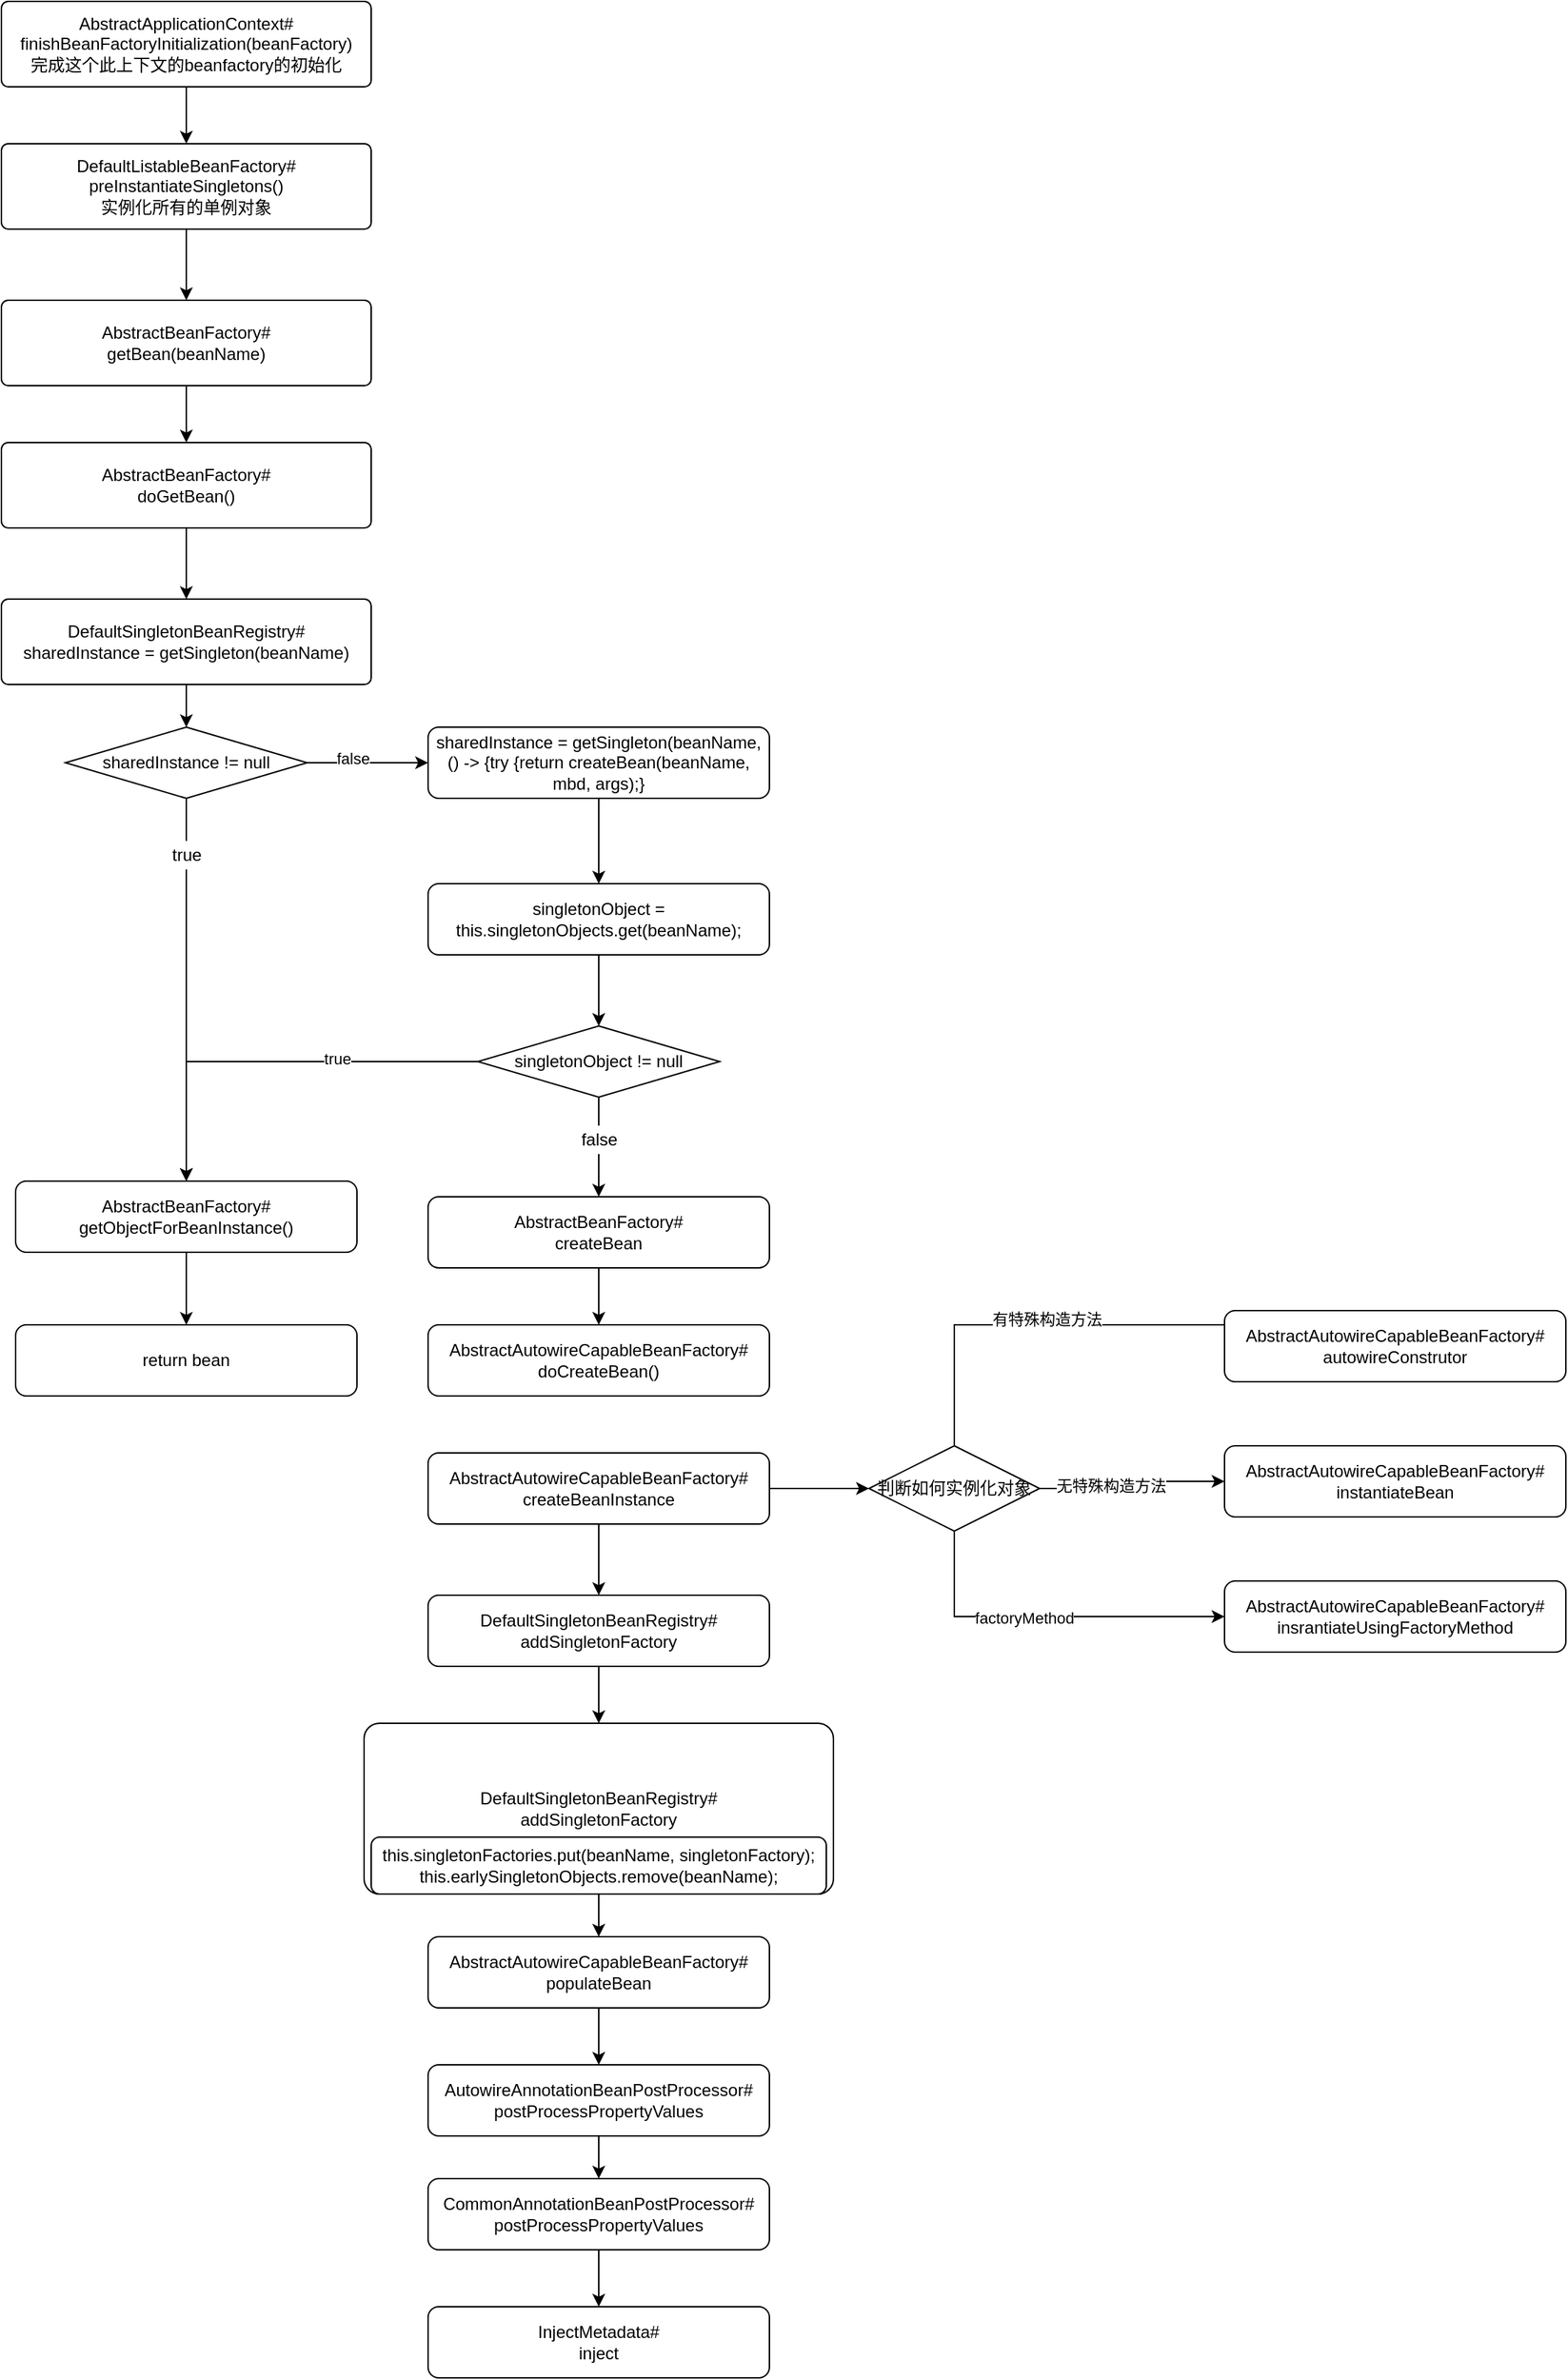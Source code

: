 <mxfile version="14.6.6" type="github">
  <diagram id="9sLFB3cR0Ghk0oRnNtTH" name="第 1 页">
    <mxGraphModel dx="1502" dy="675" grid="1" gridSize="10" guides="1" tooltips="1" connect="1" arrows="1" fold="1" page="1" pageScale="1" pageWidth="827" pageHeight="1169" math="0" shadow="0">
      <root>
        <mxCell id="0" />
        <mxCell id="1" parent="0" />
        <mxCell id="nCP3DKqkomvRBlRdrv7H-66" style="edgeStyle=orthogonalEdgeStyle;rounded=0;orthogonalLoop=1;jettySize=auto;html=1;" edge="1" parent="1" source="nCP3DKqkomvRBlRdrv7H-1" target="nCP3DKqkomvRBlRdrv7H-4">
          <mxGeometry relative="1" as="geometry" />
        </mxCell>
        <mxCell id="nCP3DKqkomvRBlRdrv7H-1" value="AbstractApplicationContext#&lt;br&gt;finishBeanFactoryInitialization(beanFactory)&lt;br&gt;完成这个此上下文的beanfactory的初始化" style="rounded=1;whiteSpace=wrap;html=1;arcSize=8;" vertex="1" parent="1">
          <mxGeometry x="170" y="230" width="260" height="60" as="geometry" />
        </mxCell>
        <mxCell id="nCP3DKqkomvRBlRdrv7H-23" style="edgeStyle=orthogonalEdgeStyle;rounded=0;orthogonalLoop=1;jettySize=auto;html=1;entryX=0.5;entryY=0;entryDx=0;entryDy=0;" edge="1" parent="1" source="nCP3DKqkomvRBlRdrv7H-2" target="nCP3DKqkomvRBlRdrv7H-10">
          <mxGeometry relative="1" as="geometry" />
        </mxCell>
        <mxCell id="nCP3DKqkomvRBlRdrv7H-2" value="sharedInstance = getSingleton(beanName, () -&amp;gt; {try {return createBean(beanName, mbd, args);}" style="rounded=1;whiteSpace=wrap;html=1;" vertex="1" parent="1">
          <mxGeometry x="470" y="740" width="240" height="50" as="geometry" />
        </mxCell>
        <mxCell id="nCP3DKqkomvRBlRdrv7H-65" style="edgeStyle=orthogonalEdgeStyle;rounded=0;orthogonalLoop=1;jettySize=auto;html=1;" edge="1" parent="1" source="nCP3DKqkomvRBlRdrv7H-4" target="nCP3DKqkomvRBlRdrv7H-5">
          <mxGeometry relative="1" as="geometry" />
        </mxCell>
        <mxCell id="nCP3DKqkomvRBlRdrv7H-4" value="DefaultListableBeanFactory#&lt;br&gt;preInstantiateSingletons()&lt;br&gt;实例化所有的单例对象" style="rounded=1;whiteSpace=wrap;html=1;arcSize=8;" vertex="1" parent="1">
          <mxGeometry x="170" y="330" width="260" height="60" as="geometry" />
        </mxCell>
        <mxCell id="nCP3DKqkomvRBlRdrv7H-64" style="edgeStyle=orthogonalEdgeStyle;rounded=0;orthogonalLoop=1;jettySize=auto;html=1;entryX=0.5;entryY=0;entryDx=0;entryDy=0;" edge="1" parent="1" source="nCP3DKqkomvRBlRdrv7H-5" target="nCP3DKqkomvRBlRdrv7H-6">
          <mxGeometry relative="1" as="geometry" />
        </mxCell>
        <mxCell id="nCP3DKqkomvRBlRdrv7H-5" value="AbstractBeanFactory#&lt;br&gt;getBean(beanName)&lt;br&gt;" style="rounded=1;whiteSpace=wrap;html=1;arcSize=8;" vertex="1" parent="1">
          <mxGeometry x="170" y="440" width="260" height="60" as="geometry" />
        </mxCell>
        <mxCell id="nCP3DKqkomvRBlRdrv7H-63" style="edgeStyle=orthogonalEdgeStyle;rounded=0;orthogonalLoop=1;jettySize=auto;html=1;" edge="1" parent="1" source="nCP3DKqkomvRBlRdrv7H-6" target="nCP3DKqkomvRBlRdrv7H-7">
          <mxGeometry relative="1" as="geometry" />
        </mxCell>
        <mxCell id="nCP3DKqkomvRBlRdrv7H-6" value="AbstractBeanFactory#&lt;br&gt;doGetBean()" style="rounded=1;whiteSpace=wrap;html=1;arcSize=8;" vertex="1" parent="1">
          <mxGeometry x="170" y="540" width="260" height="60" as="geometry" />
        </mxCell>
        <mxCell id="nCP3DKqkomvRBlRdrv7H-62" style="edgeStyle=orthogonalEdgeStyle;rounded=0;orthogonalLoop=1;jettySize=auto;html=1;entryX=0.5;entryY=0;entryDx=0;entryDy=0;" edge="1" parent="1" source="nCP3DKqkomvRBlRdrv7H-7" target="nCP3DKqkomvRBlRdrv7H-8">
          <mxGeometry relative="1" as="geometry" />
        </mxCell>
        <mxCell id="nCP3DKqkomvRBlRdrv7H-7" value="DefaultSingletonBeanRegistry#&lt;br&gt;sharedInstance = getSingleton(beanName)" style="rounded=1;whiteSpace=wrap;html=1;arcSize=8;" vertex="1" parent="1">
          <mxGeometry x="170" y="650" width="260" height="60" as="geometry" />
        </mxCell>
        <mxCell id="nCP3DKqkomvRBlRdrv7H-17" style="edgeStyle=orthogonalEdgeStyle;rounded=0;orthogonalLoop=1;jettySize=auto;html=1;entryX=0.5;entryY=0;entryDx=0;entryDy=0;startArrow=none;" edge="1" parent="1" source="nCP3DKqkomvRBlRdrv7H-18" target="nCP3DKqkomvRBlRdrv7H-15">
          <mxGeometry relative="1" as="geometry">
            <Array as="points">
              <mxPoint x="300" y="830" />
              <mxPoint x="300" y="830" />
            </Array>
          </mxGeometry>
        </mxCell>
        <mxCell id="nCP3DKqkomvRBlRdrv7H-21" style="edgeStyle=orthogonalEdgeStyle;rounded=0;orthogonalLoop=1;jettySize=auto;html=1;" edge="1" parent="1" source="nCP3DKqkomvRBlRdrv7H-8" target="nCP3DKqkomvRBlRdrv7H-2">
          <mxGeometry relative="1" as="geometry" />
        </mxCell>
        <mxCell id="nCP3DKqkomvRBlRdrv7H-22" value="false" style="edgeLabel;html=1;align=center;verticalAlign=middle;resizable=0;points=[];" vertex="1" connectable="0" parent="nCP3DKqkomvRBlRdrv7H-21">
          <mxGeometry x="-0.248" y="3" relative="1" as="geometry">
            <mxPoint as="offset" />
          </mxGeometry>
        </mxCell>
        <mxCell id="nCP3DKqkomvRBlRdrv7H-8" value="&lt;span&gt;sharedInstance != null&lt;/span&gt;" style="rhombus;whiteSpace=wrap;html=1;" vertex="1" parent="1">
          <mxGeometry x="215" y="740" width="170" height="50" as="geometry" />
        </mxCell>
        <mxCell id="nCP3DKqkomvRBlRdrv7H-24" style="edgeStyle=orthogonalEdgeStyle;rounded=0;orthogonalLoop=1;jettySize=auto;html=1;" edge="1" parent="1" source="nCP3DKqkomvRBlRdrv7H-10" target="nCP3DKqkomvRBlRdrv7H-11">
          <mxGeometry relative="1" as="geometry" />
        </mxCell>
        <mxCell id="nCP3DKqkomvRBlRdrv7H-10" value="singletonObject = this.singletonObjects.get(beanName);" style="rounded=1;whiteSpace=wrap;html=1;" vertex="1" parent="1">
          <mxGeometry x="470" y="850" width="240" height="50" as="geometry" />
        </mxCell>
        <mxCell id="nCP3DKqkomvRBlRdrv7H-25" style="edgeStyle=orthogonalEdgeStyle;rounded=0;orthogonalLoop=1;jettySize=auto;html=1;entryX=0.5;entryY=0;entryDx=0;entryDy=0;startArrow=none;" edge="1" parent="1" source="nCP3DKqkomvRBlRdrv7H-26" target="nCP3DKqkomvRBlRdrv7H-12">
          <mxGeometry relative="1" as="geometry">
            <Array as="points">
              <mxPoint x="590" y="1030" />
              <mxPoint x="590" y="1030" />
            </Array>
          </mxGeometry>
        </mxCell>
        <mxCell id="nCP3DKqkomvRBlRdrv7H-28" style="edgeStyle=orthogonalEdgeStyle;rounded=0;orthogonalLoop=1;jettySize=auto;html=1;entryX=0.5;entryY=0;entryDx=0;entryDy=0;" edge="1" parent="1" source="nCP3DKqkomvRBlRdrv7H-11" target="nCP3DKqkomvRBlRdrv7H-15">
          <mxGeometry relative="1" as="geometry" />
        </mxCell>
        <mxCell id="nCP3DKqkomvRBlRdrv7H-29" value="true" style="edgeLabel;html=1;align=center;verticalAlign=middle;resizable=0;points=[];" vertex="1" connectable="0" parent="nCP3DKqkomvRBlRdrv7H-28">
          <mxGeometry x="-0.313" y="-2" relative="1" as="geometry">
            <mxPoint as="offset" />
          </mxGeometry>
        </mxCell>
        <mxCell id="nCP3DKqkomvRBlRdrv7H-11" value="singletonObject !&lt;span&gt;= null&lt;/span&gt;" style="rhombus;whiteSpace=wrap;html=1;" vertex="1" parent="1">
          <mxGeometry x="505" y="950" width="170" height="50" as="geometry" />
        </mxCell>
        <mxCell id="nCP3DKqkomvRBlRdrv7H-61" style="edgeStyle=orthogonalEdgeStyle;rounded=0;orthogonalLoop=1;jettySize=auto;html=1;entryX=0.5;entryY=0;entryDx=0;entryDy=0;" edge="1" parent="1" source="nCP3DKqkomvRBlRdrv7H-12" target="nCP3DKqkomvRBlRdrv7H-14">
          <mxGeometry relative="1" as="geometry" />
        </mxCell>
        <mxCell id="nCP3DKqkomvRBlRdrv7H-12" value="AbstractBeanFactory#&lt;br&gt;createBean" style="rounded=1;whiteSpace=wrap;html=1;" vertex="1" parent="1">
          <mxGeometry x="470" y="1070" width="240" height="50" as="geometry" />
        </mxCell>
        <mxCell id="nCP3DKqkomvRBlRdrv7H-14" value="AbstractAutowireCapableBeanFactory#&lt;br&gt;doCreateBean()" style="rounded=1;whiteSpace=wrap;html=1;" vertex="1" parent="1">
          <mxGeometry x="470" y="1160" width="240" height="50" as="geometry" />
        </mxCell>
        <mxCell id="nCP3DKqkomvRBlRdrv7H-20" style="edgeStyle=orthogonalEdgeStyle;rounded=0;orthogonalLoop=1;jettySize=auto;html=1;entryX=0.5;entryY=0;entryDx=0;entryDy=0;" edge="1" parent="1" source="nCP3DKqkomvRBlRdrv7H-15" target="nCP3DKqkomvRBlRdrv7H-16">
          <mxGeometry relative="1" as="geometry" />
        </mxCell>
        <mxCell id="nCP3DKqkomvRBlRdrv7H-15" value="AbstractBeanFactory#&lt;br&gt;getObjectForBeanInstance()" style="rounded=1;whiteSpace=wrap;html=1;" vertex="1" parent="1">
          <mxGeometry x="180" y="1059" width="240" height="50" as="geometry" />
        </mxCell>
        <mxCell id="nCP3DKqkomvRBlRdrv7H-16" value="return bean" style="rounded=1;whiteSpace=wrap;html=1;" vertex="1" parent="1">
          <mxGeometry x="180" y="1160" width="240" height="50" as="geometry" />
        </mxCell>
        <mxCell id="nCP3DKqkomvRBlRdrv7H-18" value="true" style="text;html=1;align=center;verticalAlign=middle;resizable=0;points=[];autosize=1;strokeColor=none;" vertex="1" parent="1">
          <mxGeometry x="280" y="820" width="40" height="20" as="geometry" />
        </mxCell>
        <mxCell id="nCP3DKqkomvRBlRdrv7H-19" value="" style="edgeStyle=orthogonalEdgeStyle;rounded=0;orthogonalLoop=1;jettySize=auto;html=1;entryX=0.5;entryY=0;entryDx=0;entryDy=0;endArrow=none;" edge="1" parent="1" source="nCP3DKqkomvRBlRdrv7H-8" target="nCP3DKqkomvRBlRdrv7H-18">
          <mxGeometry relative="1" as="geometry">
            <mxPoint x="300" y="790" as="sourcePoint" />
            <mxPoint x="300" y="870" as="targetPoint" />
            <Array as="points" />
          </mxGeometry>
        </mxCell>
        <mxCell id="nCP3DKqkomvRBlRdrv7H-26" value="false" style="text;html=1;align=center;verticalAlign=middle;resizable=0;points=[];autosize=1;strokeColor=none;" vertex="1" parent="1">
          <mxGeometry x="570" y="1020" width="40" height="20" as="geometry" />
        </mxCell>
        <mxCell id="nCP3DKqkomvRBlRdrv7H-27" value="" style="edgeStyle=orthogonalEdgeStyle;rounded=0;orthogonalLoop=1;jettySize=auto;html=1;entryX=0.5;entryY=0;entryDx=0;entryDy=0;endArrow=none;" edge="1" parent="1" source="nCP3DKqkomvRBlRdrv7H-11" target="nCP3DKqkomvRBlRdrv7H-26">
          <mxGeometry relative="1" as="geometry">
            <mxPoint x="590" y="1000" as="sourcePoint" />
            <mxPoint x="590" y="1060" as="targetPoint" />
            <Array as="points" />
          </mxGeometry>
        </mxCell>
        <mxCell id="nCP3DKqkomvRBlRdrv7H-52" style="edgeStyle=orthogonalEdgeStyle;rounded=0;orthogonalLoop=1;jettySize=auto;html=1;entryX=0;entryY=0.5;entryDx=0;entryDy=0;" edge="1" parent="1" source="nCP3DKqkomvRBlRdrv7H-30" target="nCP3DKqkomvRBlRdrv7H-38">
          <mxGeometry relative="1" as="geometry" />
        </mxCell>
        <mxCell id="nCP3DKqkomvRBlRdrv7H-55" style="edgeStyle=orthogonalEdgeStyle;rounded=0;orthogonalLoop=1;jettySize=auto;html=1;entryX=0.5;entryY=0;entryDx=0;entryDy=0;" edge="1" parent="1" source="nCP3DKqkomvRBlRdrv7H-30" target="nCP3DKqkomvRBlRdrv7H-31">
          <mxGeometry relative="1" as="geometry" />
        </mxCell>
        <mxCell id="nCP3DKqkomvRBlRdrv7H-30" value="AbstractAutowireCapableBeanFactory#&lt;br&gt;createBeanInstance" style="rounded=1;whiteSpace=wrap;html=1;" vertex="1" parent="1">
          <mxGeometry x="470" y="1250" width="240" height="50" as="geometry" />
        </mxCell>
        <mxCell id="nCP3DKqkomvRBlRdrv7H-56" style="edgeStyle=orthogonalEdgeStyle;rounded=0;orthogonalLoop=1;jettySize=auto;html=1;entryX=0.5;entryY=0;entryDx=0;entryDy=0;" edge="1" parent="1" source="nCP3DKqkomvRBlRdrv7H-31" target="nCP3DKqkomvRBlRdrv7H-32">
          <mxGeometry relative="1" as="geometry" />
        </mxCell>
        <mxCell id="nCP3DKqkomvRBlRdrv7H-31" value="DefaultSingletonBeanRegistry#&lt;br&gt;addSingletonFactory" style="rounded=1;whiteSpace=wrap;html=1;" vertex="1" parent="1">
          <mxGeometry x="470" y="1350" width="240" height="50" as="geometry" />
        </mxCell>
        <mxCell id="nCP3DKqkomvRBlRdrv7H-32" value="&lt;div&gt;&lt;div&gt;&lt;span&gt;DefaultSingletonBeanRegistry#&lt;/span&gt;&lt;/div&gt;&lt;span&gt;&lt;div&gt;&lt;span&gt;addSingletonFactory&lt;/span&gt;&lt;/div&gt;&lt;/span&gt;&lt;/div&gt;" style="rounded=1;whiteSpace=wrap;html=1;align=center;arcSize=9;" vertex="1" parent="1">
          <mxGeometry x="425" y="1440" width="330" height="120" as="geometry" />
        </mxCell>
        <mxCell id="nCP3DKqkomvRBlRdrv7H-57" style="edgeStyle=orthogonalEdgeStyle;rounded=0;orthogonalLoop=1;jettySize=auto;html=1;entryX=0.5;entryY=0;entryDx=0;entryDy=0;" edge="1" parent="1" source="nCP3DKqkomvRBlRdrv7H-33" target="nCP3DKqkomvRBlRdrv7H-34">
          <mxGeometry relative="1" as="geometry" />
        </mxCell>
        <mxCell id="nCP3DKqkomvRBlRdrv7H-33" value="&lt;div&gt;this.singletonFactories.put(beanName, singletonFactory);&lt;/div&gt;&lt;div&gt;this.earlySingletonObjects.remove(beanName);&lt;/div&gt;" style="rounded=1;whiteSpace=wrap;html=1;" vertex="1" parent="1">
          <mxGeometry x="430" y="1520" width="320" height="40" as="geometry" />
        </mxCell>
        <mxCell id="nCP3DKqkomvRBlRdrv7H-58" style="edgeStyle=orthogonalEdgeStyle;rounded=0;orthogonalLoop=1;jettySize=auto;html=1;entryX=0.5;entryY=0;entryDx=0;entryDy=0;" edge="1" parent="1" source="nCP3DKqkomvRBlRdrv7H-34" target="nCP3DKqkomvRBlRdrv7H-35">
          <mxGeometry relative="1" as="geometry" />
        </mxCell>
        <mxCell id="nCP3DKqkomvRBlRdrv7H-34" value="AbstractAutowireCapableBeanFactory#&lt;br&gt;populateBean" style="rounded=1;whiteSpace=wrap;html=1;" vertex="1" parent="1">
          <mxGeometry x="470" y="1590" width="240" height="50" as="geometry" />
        </mxCell>
        <mxCell id="nCP3DKqkomvRBlRdrv7H-59" style="edgeStyle=orthogonalEdgeStyle;rounded=0;orthogonalLoop=1;jettySize=auto;html=1;" edge="1" parent="1" source="nCP3DKqkomvRBlRdrv7H-35" target="nCP3DKqkomvRBlRdrv7H-36">
          <mxGeometry relative="1" as="geometry" />
        </mxCell>
        <mxCell id="nCP3DKqkomvRBlRdrv7H-35" value="AutowireAnnotationBeanPostProcessor#&lt;br&gt;postProcessPropertyValues" style="rounded=1;whiteSpace=wrap;html=1;" vertex="1" parent="1">
          <mxGeometry x="470" y="1680" width="240" height="50" as="geometry" />
        </mxCell>
        <mxCell id="nCP3DKqkomvRBlRdrv7H-60" style="edgeStyle=orthogonalEdgeStyle;rounded=0;orthogonalLoop=1;jettySize=auto;html=1;entryX=0.5;entryY=0;entryDx=0;entryDy=0;" edge="1" parent="1" source="nCP3DKqkomvRBlRdrv7H-36" target="nCP3DKqkomvRBlRdrv7H-37">
          <mxGeometry relative="1" as="geometry" />
        </mxCell>
        <mxCell id="nCP3DKqkomvRBlRdrv7H-36" value="CommonAnnotationBeanPostProcessor#&lt;br&gt;postProcessPropertyValues" style="rounded=1;whiteSpace=wrap;html=1;" vertex="1" parent="1">
          <mxGeometry x="470" y="1760" width="240" height="50" as="geometry" />
        </mxCell>
        <mxCell id="nCP3DKqkomvRBlRdrv7H-37" value="InjectMetadata#&lt;br&gt;inject" style="rounded=1;whiteSpace=wrap;html=1;" vertex="1" parent="1">
          <mxGeometry x="470" y="1850" width="240" height="50" as="geometry" />
        </mxCell>
        <mxCell id="nCP3DKqkomvRBlRdrv7H-43" style="edgeStyle=orthogonalEdgeStyle;rounded=0;orthogonalLoop=1;jettySize=auto;html=1;entryX=0;entryY=0.5;entryDx=0;entryDy=0;exitX=0.5;exitY=1;exitDx=0;exitDy=0;" edge="1" parent="1" source="nCP3DKqkomvRBlRdrv7H-38" target="nCP3DKqkomvRBlRdrv7H-40">
          <mxGeometry relative="1" as="geometry" />
        </mxCell>
        <mxCell id="nCP3DKqkomvRBlRdrv7H-67" value="factoryMethod" style="edgeLabel;html=1;align=center;verticalAlign=middle;resizable=0;points=[];" vertex="1" connectable="0" parent="nCP3DKqkomvRBlRdrv7H-43">
          <mxGeometry x="-0.133" y="-1" relative="1" as="geometry">
            <mxPoint as="offset" />
          </mxGeometry>
        </mxCell>
        <mxCell id="nCP3DKqkomvRBlRdrv7H-46" style="edgeStyle=orthogonalEdgeStyle;rounded=0;orthogonalLoop=1;jettySize=auto;html=1;entryX=0.5;entryY=1;entryDx=0;entryDy=0;" edge="1" parent="1" source="nCP3DKqkomvRBlRdrv7H-38" target="nCP3DKqkomvRBlRdrv7H-39">
          <mxGeometry relative="1" as="geometry">
            <Array as="points">
              <mxPoint x="1015" y="1160" />
              <mxPoint x="755" y="1160" />
            </Array>
          </mxGeometry>
        </mxCell>
        <mxCell id="nCP3DKqkomvRBlRdrv7H-47" value="有特殊构造方法" style="edgeLabel;html=1;align=center;verticalAlign=middle;resizable=0;points=[];" vertex="1" connectable="0" parent="nCP3DKqkomvRBlRdrv7H-46">
          <mxGeometry x="0.177" y="4" relative="1" as="geometry">
            <mxPoint x="-106" as="offset" />
          </mxGeometry>
        </mxCell>
        <mxCell id="nCP3DKqkomvRBlRdrv7H-48" style="edgeStyle=orthogonalEdgeStyle;rounded=0;orthogonalLoop=1;jettySize=auto;html=1;entryX=0;entryY=0.5;entryDx=0;entryDy=0;" edge="1" parent="1" source="nCP3DKqkomvRBlRdrv7H-38" target="nCP3DKqkomvRBlRdrv7H-41">
          <mxGeometry relative="1" as="geometry" />
        </mxCell>
        <mxCell id="nCP3DKqkomvRBlRdrv7H-49" value="无特殊构造方法" style="edgeLabel;html=1;align=center;verticalAlign=middle;resizable=0;points=[];" vertex="1" connectable="0" parent="nCP3DKqkomvRBlRdrv7H-48">
          <mxGeometry x="-0.261" y="2" relative="1" as="geometry">
            <mxPoint as="offset" />
          </mxGeometry>
        </mxCell>
        <mxCell id="nCP3DKqkomvRBlRdrv7H-38" value="判断如何实例化对象" style="rhombus;whiteSpace=wrap;html=1;" vertex="1" parent="1">
          <mxGeometry x="780" y="1245" width="120" height="60" as="geometry" />
        </mxCell>
        <mxCell id="nCP3DKqkomvRBlRdrv7H-39" value="AbstractAutowireCapableBeanFactory#&lt;br&gt;autowireConstrutor" style="rounded=1;whiteSpace=wrap;html=1;" vertex="1" parent="1">
          <mxGeometry x="1030" y="1150" width="240" height="50" as="geometry" />
        </mxCell>
        <mxCell id="nCP3DKqkomvRBlRdrv7H-40" value="AbstractAutowireCapableBeanFactory#&lt;br&gt;insrantiateUsingFactoryMethod" style="rounded=1;whiteSpace=wrap;html=1;" vertex="1" parent="1">
          <mxGeometry x="1030" y="1340" width="240" height="50" as="geometry" />
        </mxCell>
        <mxCell id="nCP3DKqkomvRBlRdrv7H-41" value="AbstractAutowireCapableBeanFactory#&lt;br&gt;instantiateBean" style="rounded=1;whiteSpace=wrap;html=1;" vertex="1" parent="1">
          <mxGeometry x="1030" y="1245" width="240" height="50" as="geometry" />
        </mxCell>
      </root>
    </mxGraphModel>
  </diagram>
</mxfile>

